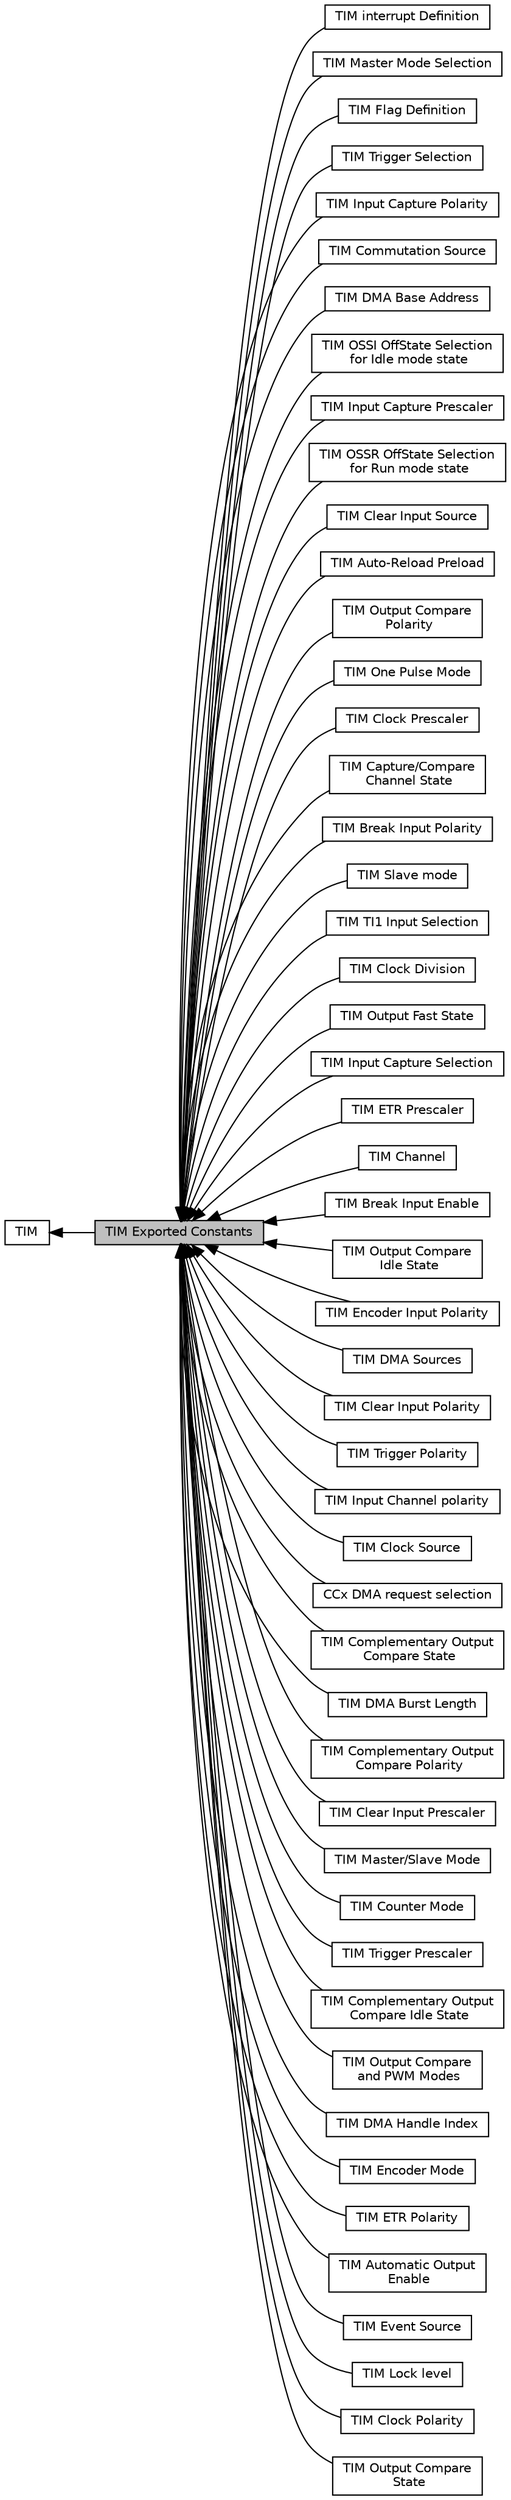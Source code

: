 digraph "TIM Exported Constants"
{
  edge [fontname="Helvetica",fontsize="10",labelfontname="Helvetica",labelfontsize="10"];
  node [fontname="Helvetica",fontsize="10",shape=box];
  rankdir=LR;
  Node25 [label="TIM interrupt Definition",height=0.2,width=0.4,color="black", fillcolor="white", style="filled",URL="$group___t_i_m___interrupt__definition.html",tooltip=" "];
  Node42 [label="TIM Master Mode Selection",height=0.2,width=0.4,color="black", fillcolor="white", style="filled",URL="$group___t_i_m___master___mode___selection.html",tooltip=" "];
  Node29 [label="TIM Flag Definition",height=0.2,width=0.4,color="black", fillcolor="white", style="filled",URL="$group___t_i_m___flag__definition.html",tooltip=" "];
  Node46 [label="TIM Trigger Selection",height=0.2,width=0.4,color="black", fillcolor="white", style="filled",URL="$group___t_i_m___trigger___selection.html",tooltip=" "];
  Node19 [label="TIM Input Capture Polarity",height=0.2,width=0.4,color="black", fillcolor="white", style="filled",URL="$group___t_i_m___input___capture___polarity.html",tooltip=" "];
  Node26 [label="TIM Commutation Source",height=0.2,width=0.4,color="black", fillcolor="white", style="filled",URL="$group___t_i_m___commutation___source.html",tooltip=" "];
  Node4 [label="TIM DMA Base Address",height=0.2,width=0.4,color="black", fillcolor="white", style="filled",URL="$group___t_i_m___d_m_a___base__address.html",tooltip=" "];
  Node37 [label="TIM OSSI OffState Selection\l for Idle mode state",height=0.2,width=0.4,color="black", fillcolor="white", style="filled",URL="$group___t_i_m___o_s_s_i___off___state___selection__for___idle__mode__state.html",tooltip=" "];
  Node22 [label="TIM Input Capture Prescaler",height=0.2,width=0.4,color="black", fillcolor="white", style="filled",URL="$group___t_i_m___input___capture___prescaler.html",tooltip=" "];
  Node36 [label="TIM OSSR OffState Selection\l for Run mode state",height=0.2,width=0.4,color="black", fillcolor="white", style="filled",URL="$group___t_i_m___o_s_s_r___off___state___selection__for___run__mode__state.html",tooltip=" "];
  Node3 [label="TIM Clear Input Source",height=0.2,width=0.4,color="black", fillcolor="white", style="filled",URL="$group___t_i_m___clear_input___source.html",tooltip=" "];
  Node12 [label="TIM Auto-Reload Preload",height=0.2,width=0.4,color="black", fillcolor="white", style="filled",URL="$group___t_i_m___auto_reload_preload.html",tooltip=" "];
  Node15 [label="TIM Output Compare\l Polarity",height=0.2,width=0.4,color="black", fillcolor="white", style="filled",URL="$group___t_i_m___output___compare___polarity.html",tooltip=" "];
  Node23 [label="TIM One Pulse Mode",height=0.2,width=0.4,color="black", fillcolor="white", style="filled",URL="$group___t_i_m___one___pulse___mode.html",tooltip=" "];
  Node33 [label="TIM Clock Prescaler",height=0.2,width=0.4,color="black", fillcolor="white", style="filled",URL="$group___t_i_m___clock___prescaler.html",tooltip=" "];
  Node52 [label="TIM Capture/Compare\l Channel State",height=0.2,width=0.4,color="black", fillcolor="white", style="filled",URL="$group___channel___c_c___state.html",tooltip=" "];
  Node40 [label="TIM Break Input Polarity",height=0.2,width=0.4,color="black", fillcolor="white", style="filled",URL="$group___t_i_m___break___polarity.html",tooltip=" "];
  Node44 [label="TIM Slave mode",height=0.2,width=0.4,color="black", fillcolor="white", style="filled",URL="$group___t_i_m___slave___mode.html",tooltip=" "];
  Node49 [label="TIM TI1 Input Selection",height=0.2,width=0.4,color="black", fillcolor="white", style="filled",URL="$group___t_i_m___t_i1___selection.html",tooltip=" "];
  Node10 [label="TIM Clock Division",height=0.2,width=0.4,color="black", fillcolor="white", style="filled",URL="$group___t_i_m___clock_division.html",tooltip=" "];
  Node13 [label="TIM Output Fast State",height=0.2,width=0.4,color="black", fillcolor="white", style="filled",URL="$group___t_i_m___output___fast___state.html",tooltip=" "];
  Node21 [label="TIM Input Capture Selection",height=0.2,width=0.4,color="black", fillcolor="white", style="filled",URL="$group___t_i_m___input___capture___selection.html",tooltip=" "];
  Node8 [label="TIM ETR Prescaler",height=0.2,width=0.4,color="black", fillcolor="white", style="filled",URL="$group___t_i_m___e_t_r___prescaler.html",tooltip=" "];
  Node30 [label="TIM Channel",height=0.2,width=0.4,color="black", fillcolor="white", style="filled",URL="$group___t_i_m___channel.html",tooltip=" "];
  Node39 [label="TIM Break Input Enable",height=0.2,width=0.4,color="black", fillcolor="white", style="filled",URL="$group___t_i_m___break___input__enable__disable.html",tooltip=" "];
  Node17 [label="TIM Output Compare\l Idle State",height=0.2,width=0.4,color="black", fillcolor="white", style="filled",URL="$group___t_i_m___output___compare___idle___state.html",tooltip=" "];
  Node20 [label="TIM Encoder Input Polarity",height=0.2,width=0.4,color="black", fillcolor="white", style="filled",URL="$group___t_i_m___encoder___input___polarity.html",tooltip=" "];
  Node27 [label="TIM DMA Sources",height=0.2,width=0.4,color="black", fillcolor="white", style="filled",URL="$group___t_i_m___d_m_a__sources.html",tooltip=" "];
  Node34 [label="TIM Clear Input Polarity",height=0.2,width=0.4,color="black", fillcolor="white", style="filled",URL="$group___t_i_m___clear_input___polarity.html",tooltip=" "];
  Node47 [label="TIM Trigger Polarity",height=0.2,width=0.4,color="black", fillcolor="white", style="filled",URL="$group___t_i_m___trigger___polarity.html",tooltip=" "];
  Node1 [label="TIM Exported Constants",height=0.2,width=0.4,color="black", fillcolor="grey75", style="filled", fontcolor="black",tooltip=" "];
  Node6 [label="TIM Input Channel polarity",height=0.2,width=0.4,color="black", fillcolor="white", style="filled",URL="$group___t_i_m___input___channel___polarity.html",tooltip=" "];
  Node31 [label="TIM Clock Source",height=0.2,width=0.4,color="black", fillcolor="white", style="filled",URL="$group___t_i_m___clock___source.html",tooltip=" "];
  Node28 [label="CCx DMA request selection",height=0.2,width=0.4,color="black", fillcolor="white", style="filled",URL="$group___t_i_m___c_c___d_m_a___request.html",tooltip=" "];
  Node14 [label="TIM Complementary Output\l Compare State",height=0.2,width=0.4,color="black", fillcolor="white", style="filled",URL="$group___t_i_m___output___compare___n___state.html",tooltip=" "];
  Node50 [label="TIM DMA Burst Length",height=0.2,width=0.4,color="black", fillcolor="white", style="filled",URL="$group___t_i_m___d_m_a___burst___length.html",tooltip=" "];
  Node16 [label="TIM Complementary Output\l Compare Polarity",height=0.2,width=0.4,color="black", fillcolor="white", style="filled",URL="$group___t_i_m___output___compare___n___polarity.html",tooltip=" "];
  Node2 [label="TIM",height=0.2,width=0.4,color="black", fillcolor="white", style="filled",URL="$group___t_i_m.html",tooltip="TIM HAL module driver."];
  Node35 [label="TIM Clear Input Prescaler",height=0.2,width=0.4,color="black", fillcolor="white", style="filled",URL="$group___t_i_m___clear_input___prescaler.html",tooltip=" "];
  Node43 [label="TIM Master/Slave Mode",height=0.2,width=0.4,color="black", fillcolor="white", style="filled",URL="$group___t_i_m___master___slave___mode.html",tooltip=" "];
  Node9 [label="TIM Counter Mode",height=0.2,width=0.4,color="black", fillcolor="white", style="filled",URL="$group___t_i_m___counter___mode.html",tooltip=" "];
  Node48 [label="TIM Trigger Prescaler",height=0.2,width=0.4,color="black", fillcolor="white", style="filled",URL="$group___t_i_m___trigger___prescaler.html",tooltip=" "];
  Node18 [label="TIM Complementary Output\l Compare Idle State",height=0.2,width=0.4,color="black", fillcolor="white", style="filled",URL="$group___t_i_m___output___compare___n___idle___state.html",tooltip=" "];
  Node45 [label="TIM Output Compare\l and PWM Modes",height=0.2,width=0.4,color="black", fillcolor="white", style="filled",URL="$group___t_i_m___output___compare__and___p_w_m__modes.html",tooltip=" "];
  Node51 [label="TIM DMA Handle Index",height=0.2,width=0.4,color="black", fillcolor="white", style="filled",URL="$group___d_m_a___handle__index.html",tooltip=" "];
  Node24 [label="TIM Encoder Mode",height=0.2,width=0.4,color="black", fillcolor="white", style="filled",URL="$group___t_i_m___encoder___mode.html",tooltip=" "];
  Node7 [label="TIM ETR Polarity",height=0.2,width=0.4,color="black", fillcolor="white", style="filled",URL="$group___t_i_m___e_t_r___polarity.html",tooltip=" "];
  Node41 [label="TIM Automatic Output\l Enable",height=0.2,width=0.4,color="black", fillcolor="white", style="filled",URL="$group___t_i_m___a_o_e___bit___set___reset.html",tooltip=" "];
  Node5 [label="TIM Event Source",height=0.2,width=0.4,color="black", fillcolor="white", style="filled",URL="$group___t_i_m___event___source.html",tooltip=" "];
  Node38 [label="TIM Lock level",height=0.2,width=0.4,color="black", fillcolor="white", style="filled",URL="$group___t_i_m___lock__level.html",tooltip=" "];
  Node32 [label="TIM Clock Polarity",height=0.2,width=0.4,color="black", fillcolor="white", style="filled",URL="$group___t_i_m___clock___polarity.html",tooltip=" "];
  Node11 [label="TIM Output Compare\l State",height=0.2,width=0.4,color="black", fillcolor="white", style="filled",URL="$group___t_i_m___output___compare___state.html",tooltip=" "];
  Node2->Node1 [shape=plaintext, dir="back", style="solid"];
  Node1->Node3 [shape=plaintext, dir="back", style="solid"];
  Node1->Node4 [shape=plaintext, dir="back", style="solid"];
  Node1->Node5 [shape=plaintext, dir="back", style="solid"];
  Node1->Node6 [shape=plaintext, dir="back", style="solid"];
  Node1->Node7 [shape=plaintext, dir="back", style="solid"];
  Node1->Node8 [shape=plaintext, dir="back", style="solid"];
  Node1->Node9 [shape=plaintext, dir="back", style="solid"];
  Node1->Node10 [shape=plaintext, dir="back", style="solid"];
  Node1->Node11 [shape=plaintext, dir="back", style="solid"];
  Node1->Node12 [shape=plaintext, dir="back", style="solid"];
  Node1->Node13 [shape=plaintext, dir="back", style="solid"];
  Node1->Node14 [shape=plaintext, dir="back", style="solid"];
  Node1->Node15 [shape=plaintext, dir="back", style="solid"];
  Node1->Node16 [shape=plaintext, dir="back", style="solid"];
  Node1->Node17 [shape=plaintext, dir="back", style="solid"];
  Node1->Node18 [shape=plaintext, dir="back", style="solid"];
  Node1->Node19 [shape=plaintext, dir="back", style="solid"];
  Node1->Node20 [shape=plaintext, dir="back", style="solid"];
  Node1->Node21 [shape=plaintext, dir="back", style="solid"];
  Node1->Node22 [shape=plaintext, dir="back", style="solid"];
  Node1->Node23 [shape=plaintext, dir="back", style="solid"];
  Node1->Node24 [shape=plaintext, dir="back", style="solid"];
  Node1->Node25 [shape=plaintext, dir="back", style="solid"];
  Node1->Node26 [shape=plaintext, dir="back", style="solid"];
  Node1->Node27 [shape=plaintext, dir="back", style="solid"];
  Node1->Node28 [shape=plaintext, dir="back", style="solid"];
  Node1->Node29 [shape=plaintext, dir="back", style="solid"];
  Node1->Node30 [shape=plaintext, dir="back", style="solid"];
  Node1->Node31 [shape=plaintext, dir="back", style="solid"];
  Node1->Node32 [shape=plaintext, dir="back", style="solid"];
  Node1->Node33 [shape=plaintext, dir="back", style="solid"];
  Node1->Node34 [shape=plaintext, dir="back", style="solid"];
  Node1->Node35 [shape=plaintext, dir="back", style="solid"];
  Node1->Node36 [shape=plaintext, dir="back", style="solid"];
  Node1->Node37 [shape=plaintext, dir="back", style="solid"];
  Node1->Node38 [shape=plaintext, dir="back", style="solid"];
  Node1->Node39 [shape=plaintext, dir="back", style="solid"];
  Node1->Node40 [shape=plaintext, dir="back", style="solid"];
  Node1->Node41 [shape=plaintext, dir="back", style="solid"];
  Node1->Node42 [shape=plaintext, dir="back", style="solid"];
  Node1->Node43 [shape=plaintext, dir="back", style="solid"];
  Node1->Node44 [shape=plaintext, dir="back", style="solid"];
  Node1->Node45 [shape=plaintext, dir="back", style="solid"];
  Node1->Node46 [shape=plaintext, dir="back", style="solid"];
  Node1->Node47 [shape=plaintext, dir="back", style="solid"];
  Node1->Node48 [shape=plaintext, dir="back", style="solid"];
  Node1->Node49 [shape=plaintext, dir="back", style="solid"];
  Node1->Node50 [shape=plaintext, dir="back", style="solid"];
  Node1->Node51 [shape=plaintext, dir="back", style="solid"];
  Node1->Node52 [shape=plaintext, dir="back", style="solid"];
}
